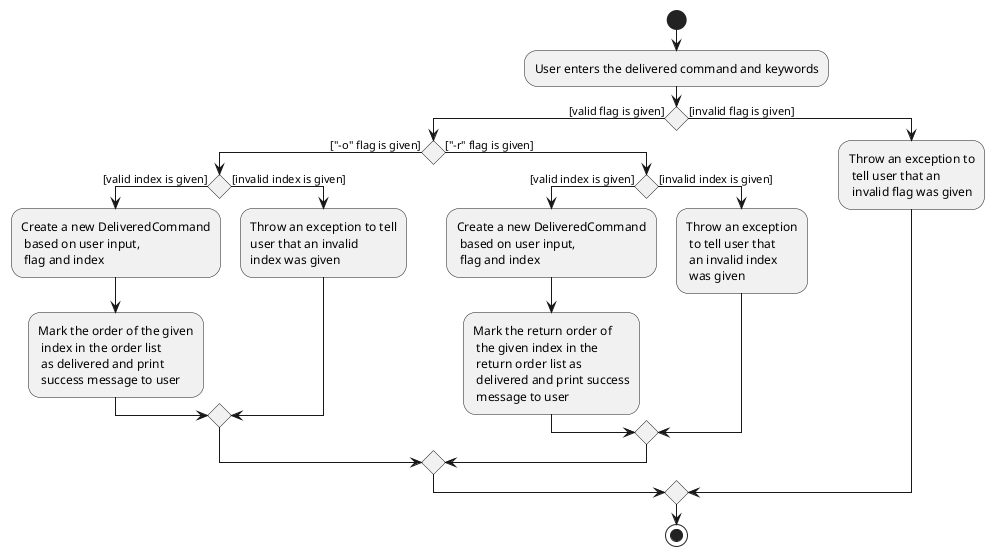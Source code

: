 @startuml
/' @author @cherweijie'/

start
:User enters the delivered command and keywords;
If () then ([valid flag is given])
    If () then (["-o" flag is given])
        If () then ([valid index is given])
            :Create a new DeliveredCommand
             based on user input,
             flag and index;
            :Mark the order of the given
             index in the order list
             as delivered and print
             success message to user;
        else ([invalid index is given])
            :Throw an exception to tell
            user that an invalid
            index was given;
    endif
    else (["-r" flag is given])
        If () then ([valid index is given])
            :Create a new DeliveredCommand
             based on user input,
             flag and index;
            :Mark the return order of
             the given index in the
             return order list as
             delivered and print success
             message to user;
        else ([invalid index is given])
            :Throw an exception
             to tell user that
             an invalid index
             was given;
    endif
endif
else ([invalid flag is given])
    :Throw an exception to
     tell user that an
     invalid flag was given;
endif
stop

@enduml
